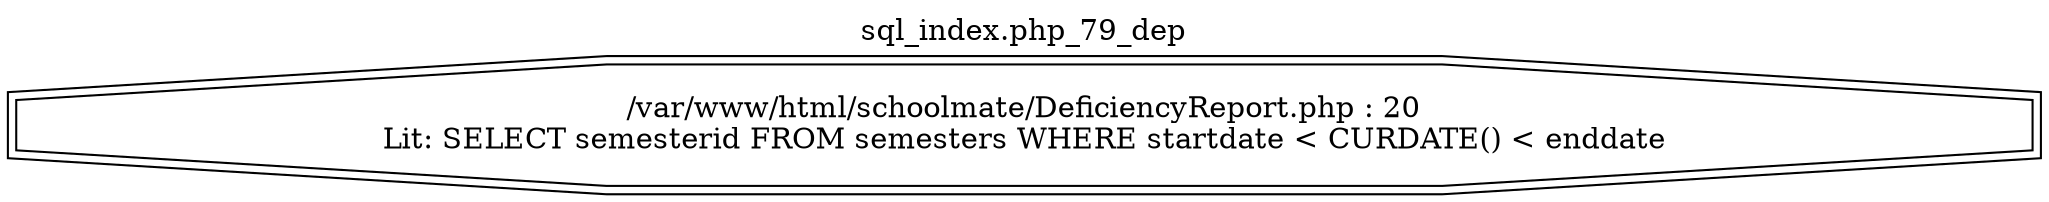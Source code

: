 digraph cfg {
  label="sql_index.php_79_dep";
  labelloc=t;
  n1 [shape=doubleoctagon, label="/var/www/html/schoolmate/DeficiencyReport.php : 20\nLit: SELECT semesterid FROM semesters WHERE startdate < CURDATE() < enddate\n"];
}
